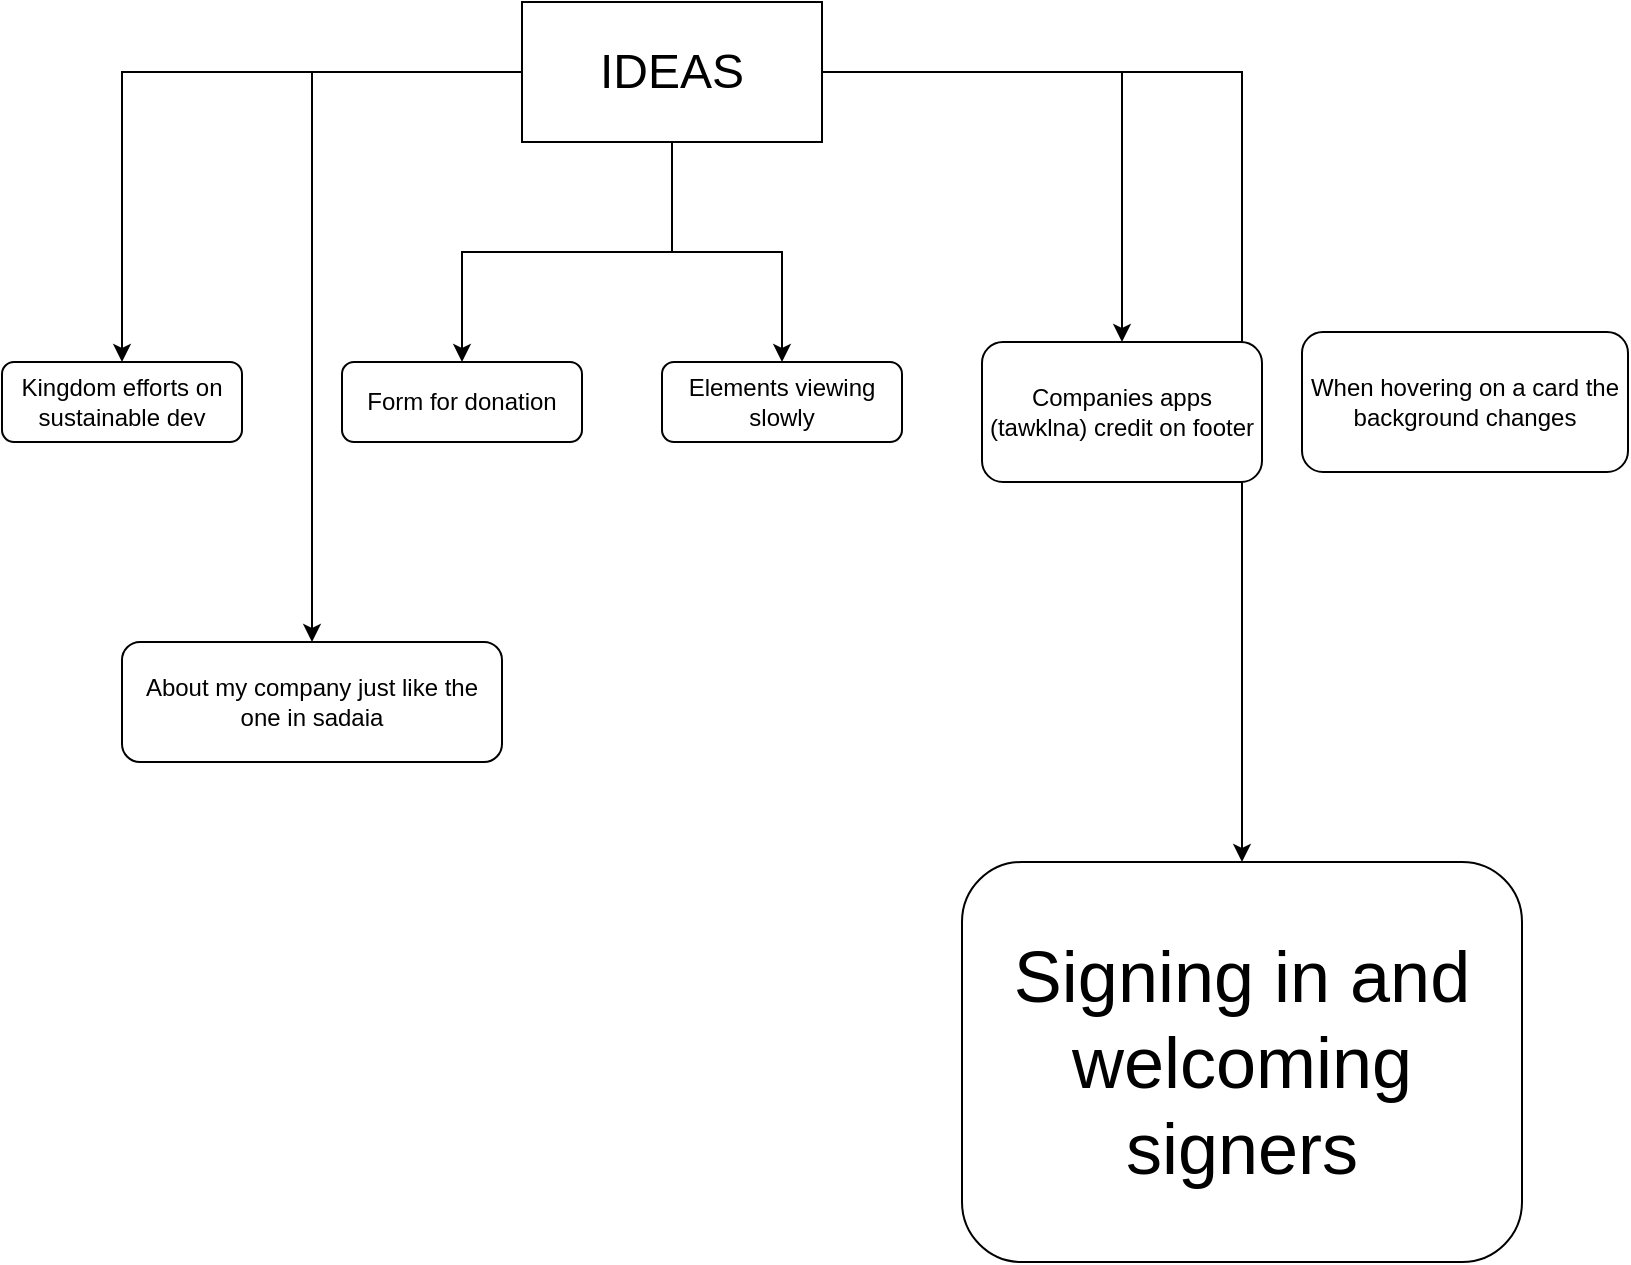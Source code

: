 <mxfile version="24.7.17">
  <diagram name="Page-1" id="7knyDHzBk_VnwqkZ82dX">
    <mxGraphModel dx="1434" dy="746" grid="1" gridSize="10" guides="1" tooltips="1" connect="1" arrows="1" fold="1" page="1" pageScale="1" pageWidth="827" pageHeight="1169" math="0" shadow="0">
      <root>
        <mxCell id="0" />
        <mxCell id="1" parent="0" />
        <mxCell id="-MDJI91fgP_gHWtbsGN_-3" style="edgeStyle=orthogonalEdgeStyle;rounded=0;orthogonalLoop=1;jettySize=auto;html=1;entryX=0.5;entryY=0;entryDx=0;entryDy=0;" parent="1" source="-MDJI91fgP_gHWtbsGN_-1" target="-MDJI91fgP_gHWtbsGN_-2" edge="1">
          <mxGeometry relative="1" as="geometry" />
        </mxCell>
        <mxCell id="-MDJI91fgP_gHWtbsGN_-7" style="edgeStyle=orthogonalEdgeStyle;rounded=0;orthogonalLoop=1;jettySize=auto;html=1;entryX=0.5;entryY=0;entryDx=0;entryDy=0;" parent="1" source="-MDJI91fgP_gHWtbsGN_-1" target="-MDJI91fgP_gHWtbsGN_-4" edge="1">
          <mxGeometry relative="1" as="geometry" />
        </mxCell>
        <mxCell id="-MDJI91fgP_gHWtbsGN_-8" style="edgeStyle=orthogonalEdgeStyle;rounded=0;orthogonalLoop=1;jettySize=auto;html=1;entryX=0.5;entryY=0;entryDx=0;entryDy=0;" parent="1" source="-MDJI91fgP_gHWtbsGN_-1" target="-MDJI91fgP_gHWtbsGN_-5" edge="1">
          <mxGeometry relative="1" as="geometry" />
        </mxCell>
        <mxCell id="-MDJI91fgP_gHWtbsGN_-9" style="edgeStyle=orthogonalEdgeStyle;rounded=0;orthogonalLoop=1;jettySize=auto;html=1;entryX=0.5;entryY=0;entryDx=0;entryDy=0;" parent="1" source="-MDJI91fgP_gHWtbsGN_-1" target="-MDJI91fgP_gHWtbsGN_-6" edge="1">
          <mxGeometry relative="1" as="geometry" />
        </mxCell>
        <mxCell id="-MDJI91fgP_gHWtbsGN_-12" style="edgeStyle=orthogonalEdgeStyle;rounded=0;orthogonalLoop=1;jettySize=auto;html=1;entryX=0.5;entryY=0;entryDx=0;entryDy=0;" parent="1" source="-MDJI91fgP_gHWtbsGN_-1" target="-MDJI91fgP_gHWtbsGN_-11" edge="1">
          <mxGeometry relative="1" as="geometry" />
        </mxCell>
        <mxCell id="jN7SXnOTfw9LmcTmQnsm-2" style="edgeStyle=orthogonalEdgeStyle;rounded=0;orthogonalLoop=1;jettySize=auto;html=1;entryX=0.5;entryY=0;entryDx=0;entryDy=0;" edge="1" parent="1" source="-MDJI91fgP_gHWtbsGN_-1" target="jN7SXnOTfw9LmcTmQnsm-1">
          <mxGeometry relative="1" as="geometry" />
        </mxCell>
        <mxCell id="-MDJI91fgP_gHWtbsGN_-1" value="&lt;font style=&quot;font-size: 24px;&quot;&gt;IDEAS&lt;/font&gt;" style="rounded=0;whiteSpace=wrap;html=1;" parent="1" vertex="1">
          <mxGeometry x="320" y="90" width="150" height="70" as="geometry" />
        </mxCell>
        <mxCell id="-MDJI91fgP_gHWtbsGN_-2" value="Kingdom efforts on sustainable dev" style="rounded=1;whiteSpace=wrap;html=1;" parent="1" vertex="1">
          <mxGeometry x="60" y="270" width="120" height="40" as="geometry" />
        </mxCell>
        <mxCell id="-MDJI91fgP_gHWtbsGN_-4" value="Form for donation&lt;span style=&quot;color: rgba(0, 0, 0, 0); font-family: monospace; font-size: 0px; text-align: start; text-wrap: nowrap;&quot;&gt;%3CmxGraphModel%3E%3Croot%3E%3CmxCell%20id%3D%220%22%2F%3E%3CmxCell%20id%3D%221%22%20parent%3D%220%22%2F%3E%3CmxCell%20id%3D%222%22%20value%3D%22Kingdom%20efforts%20on%20sustainable%20dev%22%20style%3D%22rounded%3D1%3BwhiteSpace%3Dwrap%3Bhtml%3D1%3B%22%20vertex%3D%221%22%20parent%3D%221%22%3E%3CmxGeometry%20x%3D%2260%22%20y%3D%22270%22%20width%3D%22120%22%20height%3D%2240%22%20as%3D%22geometry%22%2F%3E%3C%2FmxCell%3E%3C%2Froot%3E%3C%2FmxGraphModel%3E&lt;/span&gt;" style="rounded=1;whiteSpace=wrap;html=1;" parent="1" vertex="1">
          <mxGeometry x="230" y="270" width="120" height="40" as="geometry" />
        </mxCell>
        <mxCell id="-MDJI91fgP_gHWtbsGN_-5" value="Elements viewing slowly" style="rounded=1;whiteSpace=wrap;html=1;" parent="1" vertex="1">
          <mxGeometry x="390" y="270" width="120" height="40" as="geometry" />
        </mxCell>
        <mxCell id="-MDJI91fgP_gHWtbsGN_-6" value="Companies apps (tawklna) credit on footer" style="rounded=1;whiteSpace=wrap;html=1;" parent="1" vertex="1">
          <mxGeometry x="550" y="260" width="140" height="70" as="geometry" />
        </mxCell>
        <mxCell id="-MDJI91fgP_gHWtbsGN_-10" value="When hovering on a card the background changes" style="rounded=1;whiteSpace=wrap;html=1;" parent="1" vertex="1">
          <mxGeometry x="710" y="255" width="163" height="70" as="geometry" />
        </mxCell>
        <mxCell id="-MDJI91fgP_gHWtbsGN_-11" value="About my company just like the one in sadaia" style="rounded=1;whiteSpace=wrap;html=1;" parent="1" vertex="1">
          <mxGeometry x="120" y="410" width="190" height="60" as="geometry" />
        </mxCell>
        <mxCell id="jN7SXnOTfw9LmcTmQnsm-1" value="&lt;font style=&quot;font-size: 36px;&quot;&gt;Signing in and welcoming signers&lt;/font&gt;" style="rounded=1;whiteSpace=wrap;html=1;" vertex="1" parent="1">
          <mxGeometry x="540" y="520" width="280" height="200" as="geometry" />
        </mxCell>
      </root>
    </mxGraphModel>
  </diagram>
</mxfile>
